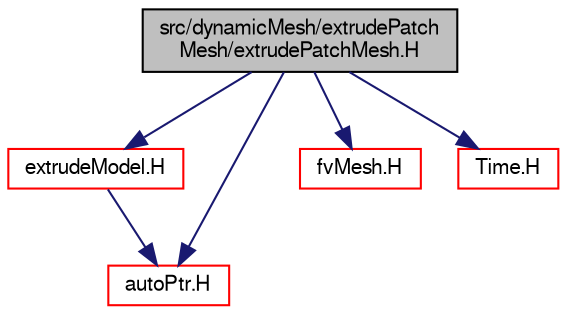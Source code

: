 digraph "src/dynamicMesh/extrudePatchMesh/extrudePatchMesh.H"
{
  bgcolor="transparent";
  edge [fontname="FreeSans",fontsize="10",labelfontname="FreeSans",labelfontsize="10"];
  node [fontname="FreeSans",fontsize="10",shape=record];
  Node0 [label="src/dynamicMesh/extrudePatch\lMesh/extrudePatchMesh.H",height=0.2,width=0.4,color="black", fillcolor="grey75", style="filled", fontcolor="black"];
  Node0 -> Node1 [color="midnightblue",fontsize="10",style="solid",fontname="FreeSans"];
  Node1 [label="extrudeModel.H",height=0.2,width=0.4,color="red",URL="$a07106.html"];
  Node1 -> Node46 [color="midnightblue",fontsize="10",style="solid",fontname="FreeSans"];
  Node46 [label="autoPtr.H",height=0.2,width=0.4,color="red",URL="$a11078.html"];
  Node0 -> Node46 [color="midnightblue",fontsize="10",style="solid",fontname="FreeSans"];
  Node0 -> Node82 [color="midnightblue",fontsize="10",style="solid",fontname="FreeSans"];
  Node82 [label="fvMesh.H",height=0.2,width=0.4,color="red",URL="$a03533.html"];
  Node0 -> Node269 [color="midnightblue",fontsize="10",style="solid",fontname="FreeSans"];
  Node269 [label="Time.H",height=0.2,width=0.4,color="red",URL="$a09311.html"];
}
